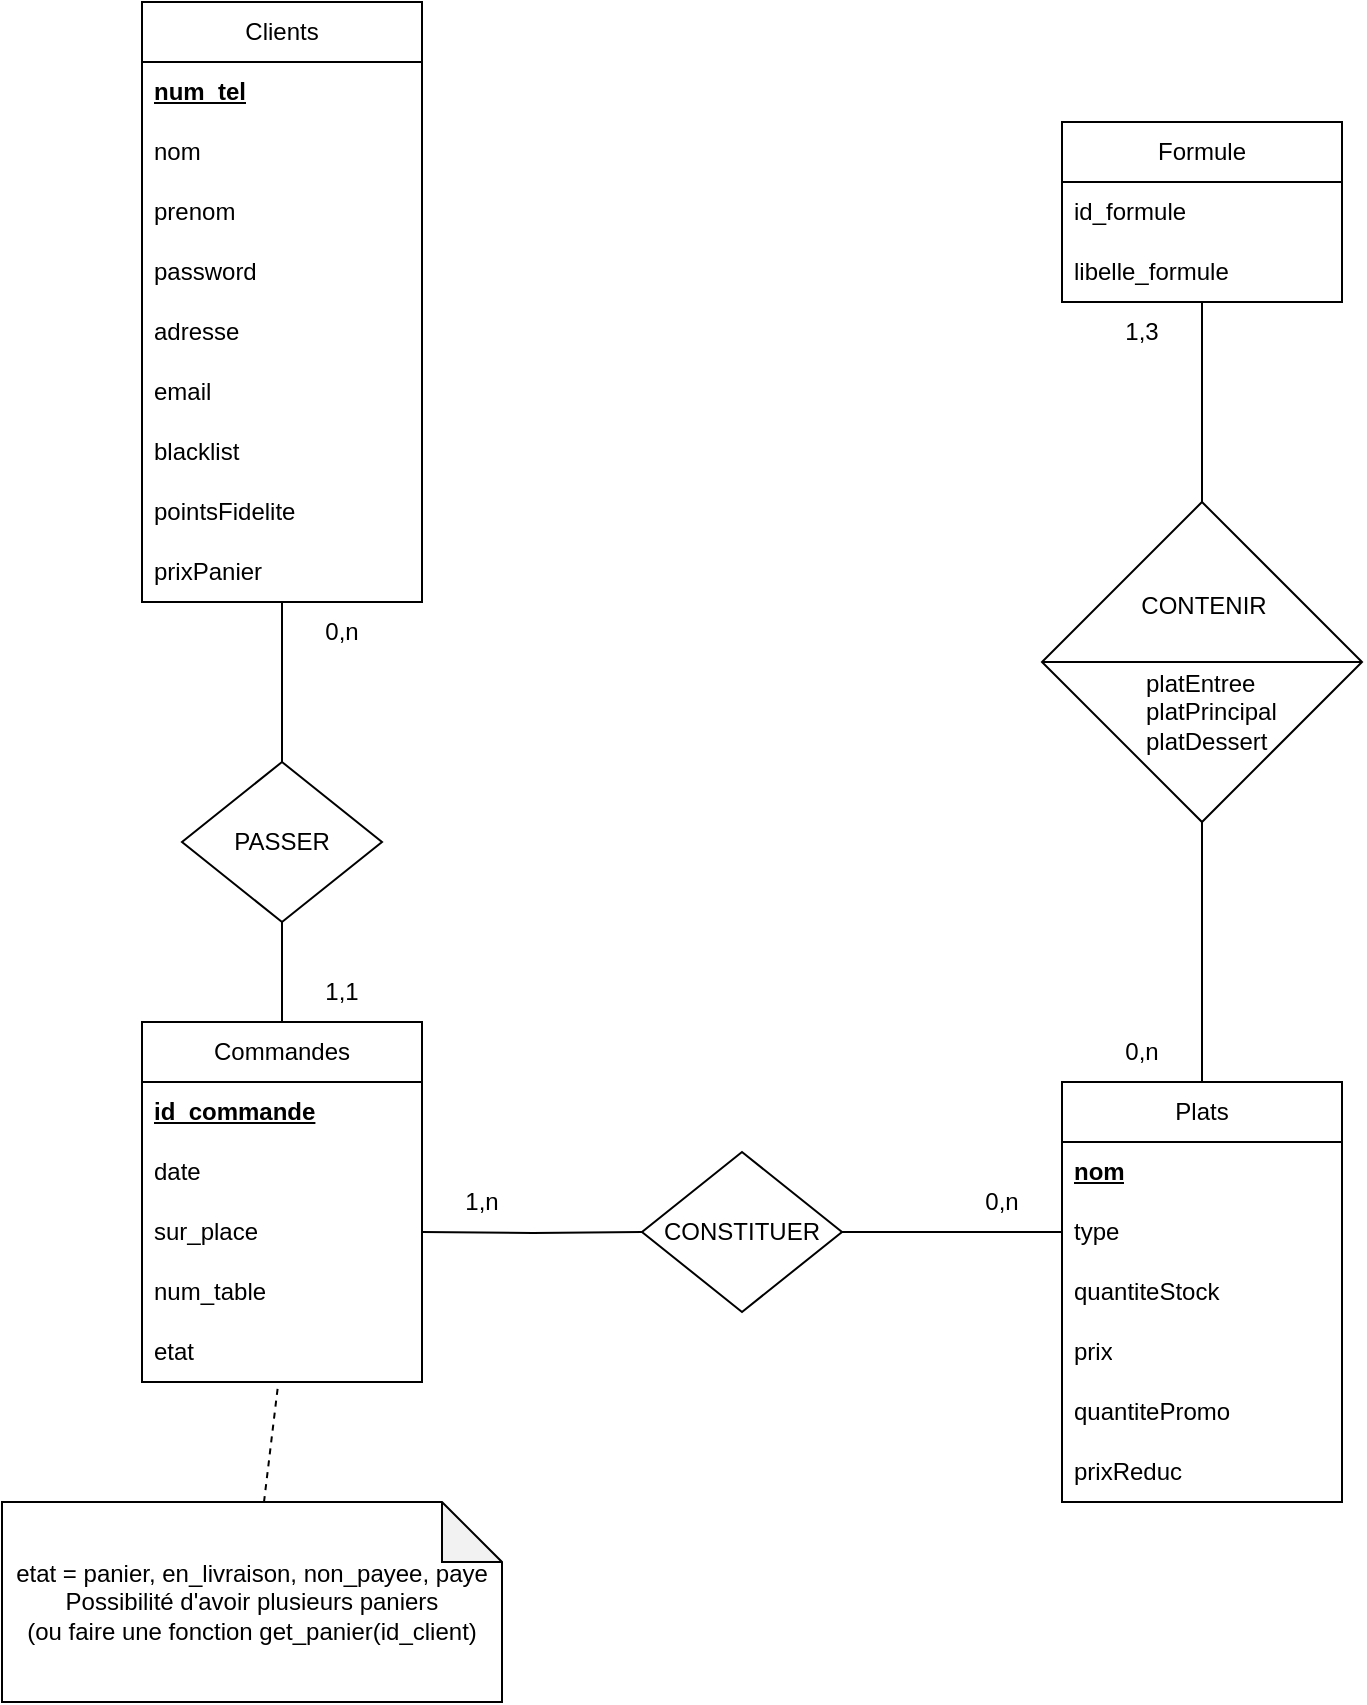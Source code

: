 <mxfile version="24.8.0">
  <diagram id="R2lEEEUBdFMjLlhIrx00" name="Page-1">
    <mxGraphModel dx="659" dy="838" grid="1" gridSize="10" guides="1" tooltips="1" connect="1" arrows="1" fold="1" page="1" pageScale="1" pageWidth="850" pageHeight="1100" math="0" shadow="0" extFonts="Permanent Marker^https://fonts.googleapis.com/css?family=Permanent+Marker">
      <root>
        <mxCell id="0" />
        <mxCell id="1" parent="0" />
        <mxCell id="m0e2eTWhc-OYo3EOmF7m-17" value="Clients" style="swimlane;fontStyle=0;childLayout=stackLayout;horizontal=1;startSize=30;horizontalStack=0;resizeParent=1;resizeParentMax=0;resizeLast=0;collapsible=1;marginBottom=0;whiteSpace=wrap;html=1;" parent="1" vertex="1">
          <mxGeometry x="1005" y="125" width="140" height="300" as="geometry" />
        </mxCell>
        <mxCell id="m0e2eTWhc-OYo3EOmF7m-18" value="&lt;b&gt;&lt;u&gt;num_tel&lt;/u&gt;&lt;/b&gt;" style="text;strokeColor=none;fillColor=none;align=left;verticalAlign=middle;spacingLeft=4;spacingRight=4;overflow=hidden;points=[[0,0.5],[1,0.5]];portConstraint=eastwest;rotatable=0;whiteSpace=wrap;html=1;" parent="m0e2eTWhc-OYo3EOmF7m-17" vertex="1">
          <mxGeometry y="30" width="140" height="30" as="geometry" />
        </mxCell>
        <mxCell id="m0e2eTWhc-OYo3EOmF7m-19" value="nom" style="text;strokeColor=none;fillColor=none;align=left;verticalAlign=middle;spacingLeft=4;spacingRight=4;overflow=hidden;points=[[0,0.5],[1,0.5]];portConstraint=eastwest;rotatable=0;whiteSpace=wrap;html=1;" parent="m0e2eTWhc-OYo3EOmF7m-17" vertex="1">
          <mxGeometry y="60" width="140" height="30" as="geometry" />
        </mxCell>
        <mxCell id="m0e2eTWhc-OYo3EOmF7m-20" value="prenom" style="text;strokeColor=none;fillColor=none;align=left;verticalAlign=middle;spacingLeft=4;spacingRight=4;overflow=hidden;points=[[0,0.5],[1,0.5]];portConstraint=eastwest;rotatable=0;whiteSpace=wrap;html=1;" parent="m0e2eTWhc-OYo3EOmF7m-17" vertex="1">
          <mxGeometry y="90" width="140" height="30" as="geometry" />
        </mxCell>
        <mxCell id="2p2nQEUJpSd8RLrAnUkW-20" value="password" style="text;strokeColor=none;fillColor=none;align=left;verticalAlign=middle;spacingLeft=4;spacingRight=4;overflow=hidden;points=[[0,0.5],[1,0.5]];portConstraint=eastwest;rotatable=0;whiteSpace=wrap;html=1;" vertex="1" parent="m0e2eTWhc-OYo3EOmF7m-17">
          <mxGeometry y="120" width="140" height="30" as="geometry" />
        </mxCell>
        <mxCell id="m0e2eTWhc-OYo3EOmF7m-21" value="adresse" style="text;strokeColor=none;fillColor=none;align=left;verticalAlign=middle;spacingLeft=4;spacingRight=4;overflow=hidden;points=[[0,0.5],[1,0.5]];portConstraint=eastwest;rotatable=0;whiteSpace=wrap;html=1;" parent="m0e2eTWhc-OYo3EOmF7m-17" vertex="1">
          <mxGeometry y="150" width="140" height="30" as="geometry" />
        </mxCell>
        <mxCell id="m0e2eTWhc-OYo3EOmF7m-22" value="email" style="text;strokeColor=none;fillColor=none;align=left;verticalAlign=middle;spacingLeft=4;spacingRight=4;overflow=hidden;points=[[0,0.5],[1,0.5]];portConstraint=eastwest;rotatable=0;whiteSpace=wrap;html=1;" parent="m0e2eTWhc-OYo3EOmF7m-17" vertex="1">
          <mxGeometry y="180" width="140" height="30" as="geometry" />
        </mxCell>
        <mxCell id="m0e2eTWhc-OYo3EOmF7m-23" value="blacklist" style="text;strokeColor=none;fillColor=none;align=left;verticalAlign=middle;spacingLeft=4;spacingRight=4;overflow=hidden;points=[[0,0.5],[1,0.5]];portConstraint=eastwest;rotatable=0;whiteSpace=wrap;html=1;" parent="m0e2eTWhc-OYo3EOmF7m-17" vertex="1">
          <mxGeometry y="210" width="140" height="30" as="geometry" />
        </mxCell>
        <mxCell id="m0e2eTWhc-OYo3EOmF7m-24" value="pointsFidelite" style="text;strokeColor=none;fillColor=none;align=left;verticalAlign=middle;spacingLeft=4;spacingRight=4;overflow=hidden;points=[[0,0.5],[1,0.5]];portConstraint=eastwest;rotatable=0;whiteSpace=wrap;html=1;" parent="m0e2eTWhc-OYo3EOmF7m-17" vertex="1">
          <mxGeometry y="240" width="140" height="30" as="geometry" />
        </mxCell>
        <mxCell id="2p2nQEUJpSd8RLrAnUkW-14" value="prixPanier" style="text;strokeColor=none;fillColor=none;align=left;verticalAlign=middle;spacingLeft=4;spacingRight=4;overflow=hidden;points=[[0,0.5],[1,0.5]];portConstraint=eastwest;rotatable=0;whiteSpace=wrap;html=1;" vertex="1" parent="m0e2eTWhc-OYo3EOmF7m-17">
          <mxGeometry y="270" width="140" height="30" as="geometry" />
        </mxCell>
        <mxCell id="m0e2eTWhc-OYo3EOmF7m-25" value="Commandes" style="swimlane;fontStyle=0;childLayout=stackLayout;horizontal=1;startSize=30;horizontalStack=0;resizeParent=1;resizeParentMax=0;resizeLast=0;collapsible=1;marginBottom=0;whiteSpace=wrap;html=1;" parent="1" vertex="1">
          <mxGeometry x="1005" y="635" width="140" height="180" as="geometry" />
        </mxCell>
        <mxCell id="m0e2eTWhc-OYo3EOmF7m-26" value="&lt;b&gt;&lt;u&gt;id_commande&lt;/u&gt;&lt;/b&gt;" style="text;strokeColor=none;fillColor=none;align=left;verticalAlign=middle;spacingLeft=4;spacingRight=4;overflow=hidden;points=[[0,0.5],[1,0.5]];portConstraint=eastwest;rotatable=0;whiteSpace=wrap;html=1;" parent="m0e2eTWhc-OYo3EOmF7m-25" vertex="1">
          <mxGeometry y="30" width="140" height="30" as="geometry" />
        </mxCell>
        <mxCell id="2p2nQEUJpSd8RLrAnUkW-16" value="date" style="text;strokeColor=none;fillColor=none;align=left;verticalAlign=middle;spacingLeft=4;spacingRight=4;overflow=hidden;points=[[0,0.5],[1,0.5]];portConstraint=eastwest;rotatable=0;whiteSpace=wrap;html=1;" vertex="1" parent="m0e2eTWhc-OYo3EOmF7m-25">
          <mxGeometry y="60" width="140" height="30" as="geometry" />
        </mxCell>
        <mxCell id="2p2nQEUJpSd8RLrAnUkW-17" value="sur_place" style="text;strokeColor=none;fillColor=none;align=left;verticalAlign=middle;spacingLeft=4;spacingRight=4;overflow=hidden;points=[[0,0.5],[1,0.5]];portConstraint=eastwest;rotatable=0;whiteSpace=wrap;html=1;" vertex="1" parent="m0e2eTWhc-OYo3EOmF7m-25">
          <mxGeometry y="90" width="140" height="30" as="geometry" />
        </mxCell>
        <mxCell id="2p2nQEUJpSd8RLrAnUkW-18" value="num_table" style="text;strokeColor=none;fillColor=none;align=left;verticalAlign=middle;spacingLeft=4;spacingRight=4;overflow=hidden;points=[[0,0.5],[1,0.5]];portConstraint=eastwest;rotatable=0;whiteSpace=wrap;html=1;" vertex="1" parent="m0e2eTWhc-OYo3EOmF7m-25">
          <mxGeometry y="120" width="140" height="30" as="geometry" />
        </mxCell>
        <mxCell id="m0e2eTWhc-OYo3EOmF7m-28" value="etat" style="text;strokeColor=none;fillColor=none;align=left;verticalAlign=middle;spacingLeft=4;spacingRight=4;overflow=hidden;points=[[0,0.5],[1,0.5]];portConstraint=eastwest;rotatable=0;whiteSpace=wrap;html=1;" parent="m0e2eTWhc-OYo3EOmF7m-25" vertex="1">
          <mxGeometry y="150" width="140" height="30" as="geometry" />
        </mxCell>
        <mxCell id="m0e2eTWhc-OYo3EOmF7m-33" style="edgeStyle=orthogonalEdgeStyle;rounded=0;orthogonalLoop=1;jettySize=auto;html=1;endArrow=none;endFill=0;entryX=0.5;entryY=1;entryDx=0;entryDy=0;" parent="1" source="m0e2eTWhc-OYo3EOmF7m-25" target="m0e2eTWhc-OYo3EOmF7m-17" edge="1">
          <mxGeometry relative="1" as="geometry">
            <mxPoint x="1075" y="505" as="sourcePoint" />
            <mxPoint x="1045" y="435" as="targetPoint" />
          </mxGeometry>
        </mxCell>
        <mxCell id="m0e2eTWhc-OYo3EOmF7m-36" value="0,n" style="text;html=1;align=center;verticalAlign=middle;whiteSpace=wrap;rounded=0;" parent="1" vertex="1">
          <mxGeometry x="1075" y="425" width="60" height="30" as="geometry" />
        </mxCell>
        <mxCell id="m0e2eTWhc-OYo3EOmF7m-37" value="1,1" style="text;html=1;align=center;verticalAlign=middle;whiteSpace=wrap;rounded=0;" parent="1" vertex="1">
          <mxGeometry x="1075" y="605" width="60" height="30" as="geometry" />
        </mxCell>
        <mxCell id="m0e2eTWhc-OYo3EOmF7m-74" style="edgeStyle=orthogonalEdgeStyle;rounded=0;orthogonalLoop=1;jettySize=auto;html=1;exitX=0.5;exitY=0;exitDx=0;exitDy=0;endArrow=none;endFill=0;" parent="1" source="m0e2eTWhc-OYo3EOmF7m-69" target="m0e2eTWhc-OYo3EOmF7m-47" edge="1">
          <mxGeometry relative="1" as="geometry" />
        </mxCell>
        <mxCell id="m0e2eTWhc-OYo3EOmF7m-38" value="Plats" style="swimlane;fontStyle=0;childLayout=stackLayout;horizontal=1;startSize=30;horizontalStack=0;resizeParent=1;resizeParentMax=0;resizeLast=0;collapsible=1;marginBottom=0;whiteSpace=wrap;html=1;" parent="1" vertex="1">
          <mxGeometry x="1465" y="665" width="140" height="210" as="geometry" />
        </mxCell>
        <mxCell id="m0e2eTWhc-OYo3EOmF7m-39" value="&lt;b&gt;&lt;u&gt;nom&lt;/u&gt;&lt;/b&gt;" style="text;strokeColor=none;fillColor=none;align=left;verticalAlign=middle;spacingLeft=4;spacingRight=4;overflow=hidden;points=[[0,0.5],[1,0.5]];portConstraint=eastwest;rotatable=0;whiteSpace=wrap;html=1;" parent="m0e2eTWhc-OYo3EOmF7m-38" vertex="1">
          <mxGeometry y="30" width="140" height="30" as="geometry" />
        </mxCell>
        <mxCell id="m0e2eTWhc-OYo3EOmF7m-40" value="type" style="text;strokeColor=none;fillColor=none;align=left;verticalAlign=middle;spacingLeft=4;spacingRight=4;overflow=hidden;points=[[0,0.5],[1,0.5]];portConstraint=eastwest;rotatable=0;whiteSpace=wrap;html=1;" parent="m0e2eTWhc-OYo3EOmF7m-38" vertex="1">
          <mxGeometry y="60" width="140" height="30" as="geometry" />
        </mxCell>
        <mxCell id="m0e2eTWhc-OYo3EOmF7m-41" value="quantiteStock" style="text;strokeColor=none;fillColor=none;align=left;verticalAlign=middle;spacingLeft=4;spacingRight=4;overflow=hidden;points=[[0,0.5],[1,0.5]];portConstraint=eastwest;rotatable=0;whiteSpace=wrap;html=1;" parent="m0e2eTWhc-OYo3EOmF7m-38" vertex="1">
          <mxGeometry y="90" width="140" height="30" as="geometry" />
        </mxCell>
        <mxCell id="m0e2eTWhc-OYo3EOmF7m-43" value="prix" style="text;strokeColor=none;fillColor=none;align=left;verticalAlign=middle;spacingLeft=4;spacingRight=4;overflow=hidden;points=[[0,0.5],[1,0.5]];portConstraint=eastwest;rotatable=0;whiteSpace=wrap;html=1;" parent="m0e2eTWhc-OYo3EOmF7m-38" vertex="1">
          <mxGeometry y="120" width="140" height="30" as="geometry" />
        </mxCell>
        <mxCell id="m0e2eTWhc-OYo3EOmF7m-44" value="quantitePromo" style="text;strokeColor=none;fillColor=none;align=left;verticalAlign=middle;spacingLeft=4;spacingRight=4;overflow=hidden;points=[[0,0.5],[1,0.5]];portConstraint=eastwest;rotatable=0;whiteSpace=wrap;html=1;" parent="m0e2eTWhc-OYo3EOmF7m-38" vertex="1">
          <mxGeometry y="150" width="140" height="30" as="geometry" />
        </mxCell>
        <mxCell id="m0e2eTWhc-OYo3EOmF7m-45" value="prixReduc" style="text;strokeColor=none;fillColor=none;align=left;verticalAlign=middle;spacingLeft=4;spacingRight=4;overflow=hidden;points=[[0,0.5],[1,0.5]];portConstraint=eastwest;rotatable=0;whiteSpace=wrap;html=1;" parent="m0e2eTWhc-OYo3EOmF7m-38" vertex="1">
          <mxGeometry y="180" width="140" height="30" as="geometry" />
        </mxCell>
        <mxCell id="m0e2eTWhc-OYo3EOmF7m-47" value="Formule" style="swimlane;fontStyle=0;childLayout=stackLayout;horizontal=1;startSize=30;horizontalStack=0;resizeParent=1;resizeParentMax=0;resizeLast=0;collapsible=1;marginBottom=0;whiteSpace=wrap;html=1;" parent="1" vertex="1">
          <mxGeometry x="1465" y="185" width="140" height="90" as="geometry" />
        </mxCell>
        <mxCell id="m0e2eTWhc-OYo3EOmF7m-48" value="id_formule" style="text;strokeColor=none;fillColor=none;align=left;verticalAlign=middle;spacingLeft=4;spacingRight=4;overflow=hidden;points=[[0,0.5],[1,0.5]];portConstraint=eastwest;rotatable=0;whiteSpace=wrap;html=1;" parent="m0e2eTWhc-OYo3EOmF7m-47" vertex="1">
          <mxGeometry y="30" width="140" height="30" as="geometry" />
        </mxCell>
        <mxCell id="2p2nQEUJpSd8RLrAnUkW-15" value="libelle_formule" style="text;strokeColor=none;fillColor=none;align=left;verticalAlign=middle;spacingLeft=4;spacingRight=4;overflow=hidden;points=[[0,0.5],[1,0.5]];portConstraint=eastwest;rotatable=0;whiteSpace=wrap;html=1;" vertex="1" parent="m0e2eTWhc-OYo3EOmF7m-47">
          <mxGeometry y="60" width="140" height="30" as="geometry" />
        </mxCell>
        <mxCell id="m0e2eTWhc-OYo3EOmF7m-60" value="" style="edgeStyle=orthogonalEdgeStyle;rounded=0;orthogonalLoop=1;jettySize=auto;html=1;exitX=1;exitY=0.5;exitDx=0;exitDy=0;endArrow=none;endFill=0;" parent="1" source="m0e2eTWhc-OYo3EOmF7m-72" target="m0e2eTWhc-OYo3EOmF7m-40" edge="1">
          <mxGeometry relative="1" as="geometry">
            <mxPoint x="1145" y="740" as="sourcePoint" />
            <mxPoint x="1235.0" y="740" as="targetPoint" />
          </mxGeometry>
        </mxCell>
        <mxCell id="m0e2eTWhc-OYo3EOmF7m-61" value="1,n" style="text;html=1;align=center;verticalAlign=middle;whiteSpace=wrap;rounded=0;" parent="1" vertex="1">
          <mxGeometry x="1145" y="710" width="60" height="30" as="geometry" />
        </mxCell>
        <mxCell id="m0e2eTWhc-OYo3EOmF7m-62" value="0,n" style="text;html=1;align=center;verticalAlign=middle;whiteSpace=wrap;rounded=0;" parent="1" vertex="1">
          <mxGeometry x="1405" y="710" width="60" height="30" as="geometry" />
        </mxCell>
        <mxCell id="m0e2eTWhc-OYo3EOmF7m-65" value="1,3" style="text;html=1;align=center;verticalAlign=middle;whiteSpace=wrap;rounded=0;" parent="1" vertex="1">
          <mxGeometry x="1475" y="275" width="60" height="30" as="geometry" />
        </mxCell>
        <mxCell id="m0e2eTWhc-OYo3EOmF7m-66" value="0,n" style="text;html=1;align=center;verticalAlign=middle;whiteSpace=wrap;rounded=0;" parent="1" vertex="1">
          <mxGeometry x="1475" y="635" width="60" height="30" as="geometry" />
        </mxCell>
        <mxCell id="m0e2eTWhc-OYo3EOmF7m-71" value="PASSER" style="rhombus;whiteSpace=wrap;html=1;" parent="1" vertex="1">
          <mxGeometry x="1025" y="505" width="100" height="80" as="geometry" />
        </mxCell>
        <mxCell id="m0e2eTWhc-OYo3EOmF7m-73" value="" style="edgeStyle=orthogonalEdgeStyle;rounded=0;orthogonalLoop=1;jettySize=auto;html=1;exitX=1;exitY=0.5;exitDx=0;exitDy=0;endArrow=none;endFill=0;" parent="1" target="m0e2eTWhc-OYo3EOmF7m-72" edge="1">
          <mxGeometry relative="1" as="geometry">
            <mxPoint x="1145" y="740" as="sourcePoint" />
            <mxPoint x="1465" y="740" as="targetPoint" />
          </mxGeometry>
        </mxCell>
        <mxCell id="m0e2eTWhc-OYo3EOmF7m-72" value="CONSTITUER" style="rhombus;whiteSpace=wrap;html=1;" parent="1" vertex="1">
          <mxGeometry x="1255" y="700" width="100" height="80" as="geometry" />
        </mxCell>
        <mxCell id="m0e2eTWhc-OYo3EOmF7m-75" value="" style="edgeStyle=orthogonalEdgeStyle;rounded=0;orthogonalLoop=1;jettySize=auto;html=1;exitX=0.5;exitY=0;exitDx=0;exitDy=0;endArrow=none;endFill=0;" parent="1" source="m0e2eTWhc-OYo3EOmF7m-38" target="m0e2eTWhc-OYo3EOmF7m-69" edge="1">
          <mxGeometry relative="1" as="geometry">
            <mxPoint x="1535" y="665" as="sourcePoint" />
            <mxPoint x="1535" y="245" as="targetPoint" />
          </mxGeometry>
        </mxCell>
        <mxCell id="m0e2eTWhc-OYo3EOmF7m-69" value="CONTENIR" style="rhombus;whiteSpace=wrap;html=1;movableLabel=1;" parent="1" vertex="1">
          <mxGeometry x="1455" y="375" width="160" height="160" as="geometry">
            <mxPoint x="1" y="-28" as="offset" />
          </mxGeometry>
        </mxCell>
        <mxCell id="m0e2eTWhc-OYo3EOmF7m-85" style="edgeStyle=orthogonalEdgeStyle;rounded=0;orthogonalLoop=1;jettySize=auto;html=1;exitX=0;exitY=0.5;exitDx=0;exitDy=0;entryX=1;entryY=0.5;entryDx=0;entryDy=0;endArrow=none;endFill=0;" parent="1" source="m0e2eTWhc-OYo3EOmF7m-69" target="m0e2eTWhc-OYo3EOmF7m-69" edge="1">
          <mxGeometry relative="1" as="geometry">
            <Array as="points">
              <mxPoint x="1535" y="455" />
              <mxPoint x="1535" y="455" />
            </Array>
          </mxGeometry>
        </mxCell>
        <mxCell id="m0e2eTWhc-OYo3EOmF7m-86" value="&lt;div&gt;platEntree&lt;/div&gt;&lt;div&gt;platPrincipal&lt;/div&gt;&lt;div&gt;platDessert&lt;br&gt;&lt;/div&gt;" style="text;html=1;align=left;verticalAlign=middle;whiteSpace=wrap;rounded=0;" parent="1" vertex="1">
          <mxGeometry x="1505" y="465" width="60" height="30" as="geometry" />
        </mxCell>
        <mxCell id="2p2nQEUJpSd8RLrAnUkW-21" value="&lt;div&gt;etat = panier, en_livraison, non_payee, paye&lt;/div&gt;&lt;div&gt;Possibilité d&#39;avoir plusieurs paniers&lt;/div&gt;&lt;div&gt;(ou faire une fonction get_panier(id_client)&lt;br&gt;&lt;/div&gt;" style="shape=note;whiteSpace=wrap;html=1;backgroundOutline=1;darkOpacity=0.05;" vertex="1" parent="1">
          <mxGeometry x="935" y="875" width="250" height="100" as="geometry" />
        </mxCell>
        <mxCell id="2p2nQEUJpSd8RLrAnUkW-23" value="" style="endArrow=none;dashed=1;html=1;rounded=0;" edge="1" parent="1" source="2p2nQEUJpSd8RLrAnUkW-21" target="m0e2eTWhc-OYo3EOmF7m-28">
          <mxGeometry width="50" height="50" relative="1" as="geometry">
            <mxPoint x="1245" y="675" as="sourcePoint" />
            <mxPoint x="1295" y="625" as="targetPoint" />
          </mxGeometry>
        </mxCell>
      </root>
    </mxGraphModel>
  </diagram>
</mxfile>
